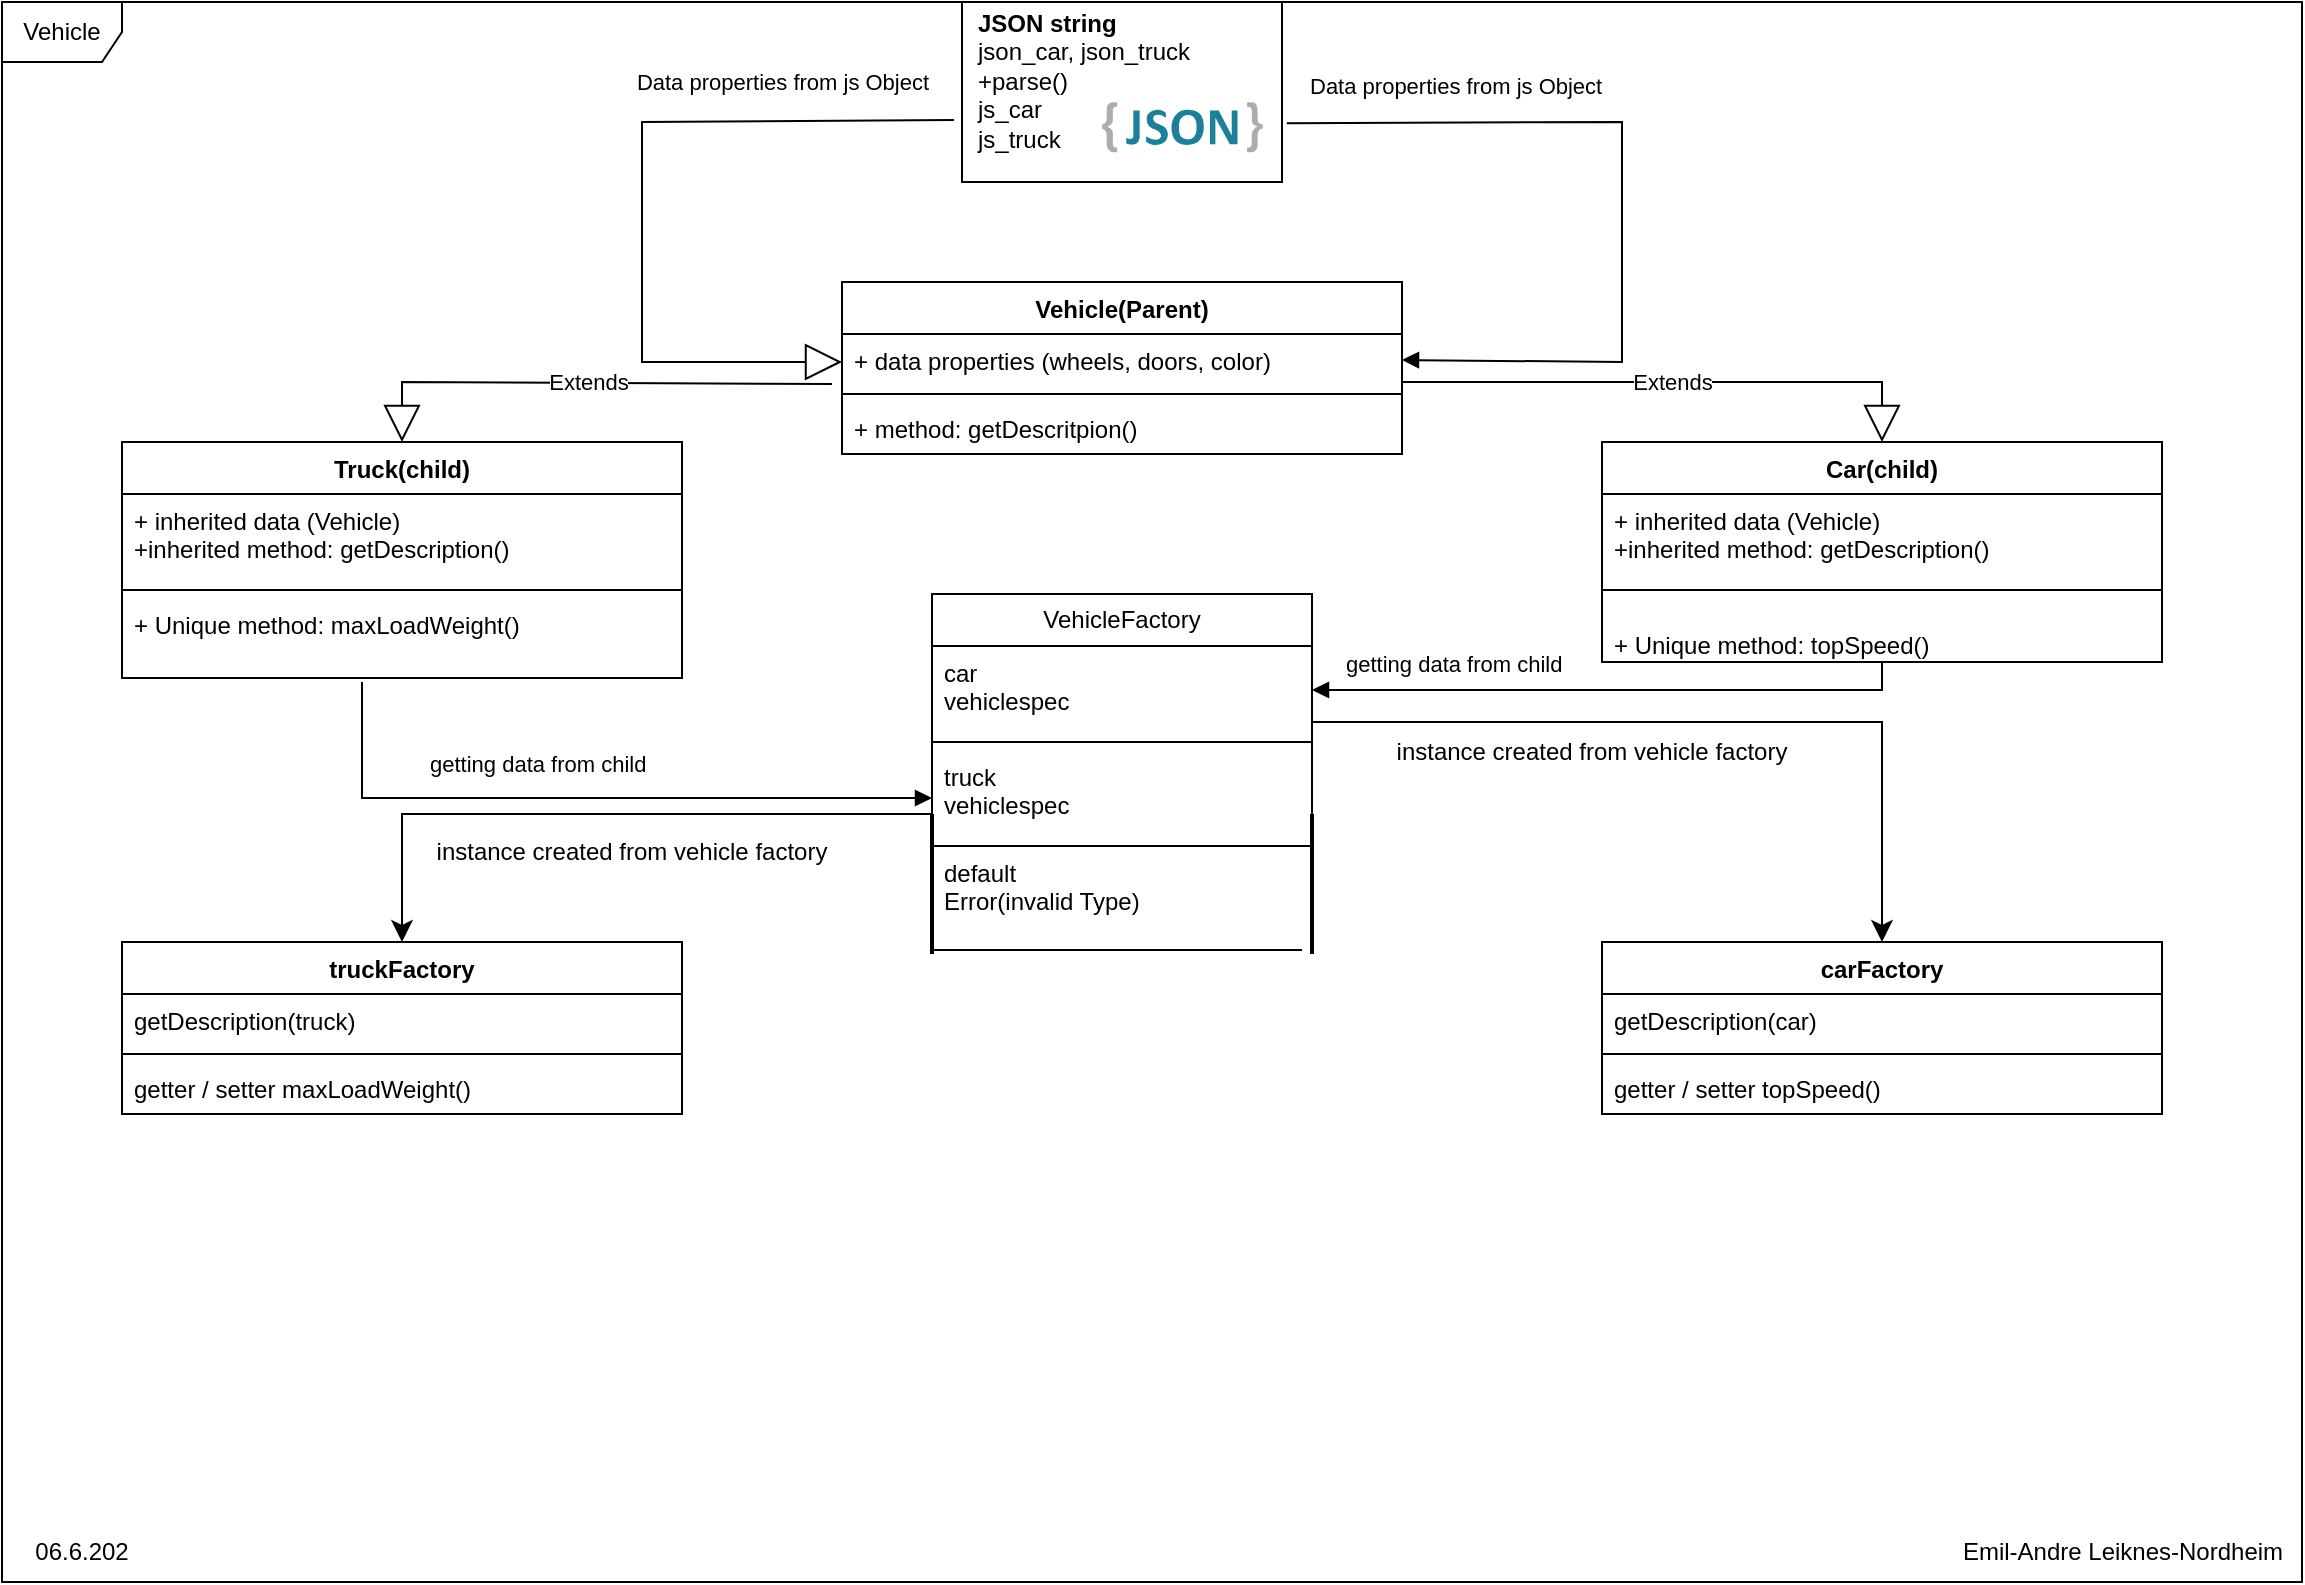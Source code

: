 <mxfile version="21.3.7" type="github">
  <diagram name="Page-1" id="SMyc1jWWTExecXFKZPhu">
    <mxGraphModel dx="1562" dy="829" grid="1" gridSize="10" guides="1" tooltips="1" connect="1" arrows="1" fold="1" page="1" pageScale="1" pageWidth="1169" pageHeight="827" math="0" shadow="0">
      <root>
        <mxCell id="0" />
        <mxCell id="1" parent="0" />
        <mxCell id="LIuhNu11e5iaM_F8qLs4-1" value="Truck(child)" style="swimlane;fontStyle=1;align=center;verticalAlign=top;childLayout=stackLayout;horizontal=1;startSize=26;horizontalStack=0;resizeParent=1;resizeParentMax=0;resizeLast=0;collapsible=1;marginBottom=0;whiteSpace=wrap;html=1;" parent="1" vertex="1">
          <mxGeometry x="70" y="230" width="280" height="118" as="geometry" />
        </mxCell>
        <mxCell id="LIuhNu11e5iaM_F8qLs4-2" value="+ inherited data (Vehicle)&lt;br&gt;+inherited method: getDescription()" style="text;strokeColor=none;fillColor=none;align=left;verticalAlign=top;spacingLeft=4;spacingRight=4;overflow=hidden;rotatable=0;points=[[0,0.5],[1,0.5]];portConstraint=eastwest;whiteSpace=wrap;html=1;" parent="LIuhNu11e5iaM_F8qLs4-1" vertex="1">
          <mxGeometry y="26" width="280" height="44" as="geometry" />
        </mxCell>
        <mxCell id="LIuhNu11e5iaM_F8qLs4-3" value="" style="line;strokeWidth=1;fillColor=none;align=left;verticalAlign=middle;spacingTop=-1;spacingLeft=3;spacingRight=3;rotatable=0;labelPosition=right;points=[];portConstraint=eastwest;strokeColor=inherit;" parent="LIuhNu11e5iaM_F8qLs4-1" vertex="1">
          <mxGeometry y="70" width="280" height="8" as="geometry" />
        </mxCell>
        <mxCell id="LIuhNu11e5iaM_F8qLs4-4" value="+ Unique method: maxLoadWeight()" style="text;strokeColor=none;fillColor=none;align=left;verticalAlign=top;spacingLeft=4;spacingRight=4;overflow=hidden;rotatable=0;points=[[0,0.5],[1,0.5]];portConstraint=eastwest;whiteSpace=wrap;html=1;" parent="LIuhNu11e5iaM_F8qLs4-1" vertex="1">
          <mxGeometry y="78" width="280" height="40" as="geometry" />
        </mxCell>
        <object label="VehicleFactory" id="LIuhNu11e5iaM_F8qLs4-5">
          <mxCell style="swimlane;fontStyle=0;childLayout=stackLayout;horizontal=1;startSize=26;fillColor=none;horizontalStack=0;resizeParent=1;resizeParentMax=0;resizeLast=0;collapsible=1;marginBottom=0;whiteSpace=wrap;html=1;" parent="1" vertex="1">
            <mxGeometry x="475" y="306" width="190" height="126" as="geometry">
              <mxRectangle x="520" y="80" width="100" height="30" as="alternateBounds" />
            </mxGeometry>
          </mxCell>
        </object>
        <mxCell id="LIuhNu11e5iaM_F8qLs4-6" value="car&lt;br&gt;vehiclespec" style="text;strokeColor=none;fillColor=none;align=left;verticalAlign=top;spacingLeft=4;spacingRight=4;overflow=hidden;rotatable=0;points=[[0,0.5],[1,0.5]];portConstraint=eastwest;whiteSpace=wrap;html=1;" parent="LIuhNu11e5iaM_F8qLs4-5" vertex="1">
          <mxGeometry y="26" width="190" height="44" as="geometry" />
        </mxCell>
        <mxCell id="LIuhNu11e5iaM_F8qLs4-22" value="" style="line;strokeWidth=1;fillColor=none;align=left;verticalAlign=middle;spacingTop=-1;spacingLeft=3;spacingRight=3;rotatable=0;labelPosition=right;points=[];portConstraint=eastwest;strokeColor=inherit;" parent="LIuhNu11e5iaM_F8qLs4-5" vertex="1">
          <mxGeometry y="70" width="190" height="8" as="geometry" />
        </mxCell>
        <mxCell id="LIuhNu11e5iaM_F8qLs4-8" value="truck&lt;br&gt;vehiclespec" style="text;strokeColor=none;fillColor=none;align=left;verticalAlign=top;spacingLeft=4;spacingRight=4;overflow=hidden;rotatable=0;points=[[0,0.5],[1,0.5]];portConstraint=eastwest;whiteSpace=wrap;html=1;" parent="LIuhNu11e5iaM_F8qLs4-5" vertex="1">
          <mxGeometry y="78" width="190" height="48" as="geometry" />
        </mxCell>
        <mxCell id="LIuhNu11e5iaM_F8qLs4-10" value="Car(child)" style="swimlane;fontStyle=1;align=center;verticalAlign=top;childLayout=stackLayout;horizontal=1;startSize=26;horizontalStack=0;resizeParent=1;resizeParentMax=0;resizeLast=0;collapsible=1;marginBottom=0;whiteSpace=wrap;html=1;" parent="1" vertex="1">
          <mxGeometry x="810" y="230" width="280" height="110" as="geometry" />
        </mxCell>
        <mxCell id="LIuhNu11e5iaM_F8qLs4-11" value="+ inherited data (Vehicle)&lt;br&gt;+inherited method: getDescription()" style="text;strokeColor=none;fillColor=none;align=left;verticalAlign=top;spacingLeft=4;spacingRight=4;overflow=hidden;rotatable=0;points=[[0,0.5],[1,0.5]];portConstraint=eastwest;whiteSpace=wrap;html=1;" parent="LIuhNu11e5iaM_F8qLs4-10" vertex="1">
          <mxGeometry y="26" width="280" height="34" as="geometry" />
        </mxCell>
        <mxCell id="LIuhNu11e5iaM_F8qLs4-12" value="" style="line;strokeWidth=1;fillColor=none;align=left;verticalAlign=middle;spacingTop=-1;spacingLeft=3;spacingRight=3;rotatable=0;labelPosition=right;points=[];portConstraint=eastwest;strokeColor=inherit;" parent="LIuhNu11e5iaM_F8qLs4-10" vertex="1">
          <mxGeometry y="60" width="280" height="28" as="geometry" />
        </mxCell>
        <mxCell id="LIuhNu11e5iaM_F8qLs4-13" value="+ Unique method: topSpeed()" style="text;strokeColor=none;fillColor=none;align=left;verticalAlign=top;spacingLeft=4;spacingRight=4;overflow=hidden;rotatable=0;points=[[0,0.5],[1,0.5]];portConstraint=eastwest;whiteSpace=wrap;html=1;" parent="LIuhNu11e5iaM_F8qLs4-10" vertex="1">
          <mxGeometry y="88" width="280" height="22" as="geometry" />
        </mxCell>
        <mxCell id="LIuhNu11e5iaM_F8qLs4-14" value="&lt;p style=&quot;margin:0px;margin-top:4px;text-align:center;text-decoration:underline;&quot;&gt;&lt;/p&gt;&lt;p style=&quot;margin:0px;margin-left:8px;&quot;&gt;&lt;b&gt;JSON string&amp;nbsp;&lt;/b&gt;&lt;/p&gt;&lt;p style=&quot;margin:0px;margin-left:8px;&quot;&gt;json_car, json_truck&lt;/p&gt;&lt;p style=&quot;margin:0px;margin-left:8px;&quot;&gt;+parse()&lt;/p&gt;&lt;p style=&quot;margin:0px;margin-left:8px;&quot;&gt;js_car&lt;/p&gt;&lt;p style=&quot;margin:0px;margin-left:8px;&quot;&gt;js_truck&lt;/p&gt;" style="verticalAlign=top;align=left;overflow=fill;fontSize=12;fontFamily=Helvetica;html=1;whiteSpace=wrap;" parent="1" vertex="1">
          <mxGeometry x="490" y="10" width="160" height="90" as="geometry" />
        </mxCell>
        <mxCell id="LIuhNu11e5iaM_F8qLs4-18" value="Vehicle(Parent)" style="swimlane;fontStyle=1;align=center;verticalAlign=top;childLayout=stackLayout;horizontal=1;startSize=26;horizontalStack=0;resizeParent=1;resizeParentMax=0;resizeLast=0;collapsible=1;marginBottom=0;whiteSpace=wrap;html=1;" parent="1" vertex="1">
          <mxGeometry x="430" y="150" width="280" height="86" as="geometry" />
        </mxCell>
        <mxCell id="LIuhNu11e5iaM_F8qLs4-19" value="+ data properties (wheels, doors, color)" style="text;strokeColor=none;fillColor=none;align=left;verticalAlign=top;spacingLeft=4;spacingRight=4;overflow=hidden;rotatable=0;points=[[0,0.5],[1,0.5]];portConstraint=eastwest;whiteSpace=wrap;html=1;" parent="LIuhNu11e5iaM_F8qLs4-18" vertex="1">
          <mxGeometry y="26" width="280" height="26" as="geometry" />
        </mxCell>
        <mxCell id="YU4RUOfyNSXPzYfreqy8-6" value="Extends" style="endArrow=block;endSize=16;endFill=0;html=1;rounded=0;entryX=0.5;entryY=0;entryDx=0;entryDy=0;" parent="LIuhNu11e5iaM_F8qLs4-18" target="LIuhNu11e5iaM_F8qLs4-1" edge="1">
          <mxGeometry width="160" relative="1" as="geometry">
            <mxPoint x="-5" y="51" as="sourcePoint" />
            <mxPoint x="155" y="51" as="targetPoint" />
            <Array as="points">
              <mxPoint x="-220" y="50" />
            </Array>
          </mxGeometry>
        </mxCell>
        <mxCell id="LIuhNu11e5iaM_F8qLs4-20" value="" style="line;strokeWidth=1;fillColor=none;align=left;verticalAlign=middle;spacingTop=-1;spacingLeft=3;spacingRight=3;rotatable=0;labelPosition=right;points=[];portConstraint=eastwest;strokeColor=inherit;" parent="LIuhNu11e5iaM_F8qLs4-18" vertex="1">
          <mxGeometry y="52" width="280" height="8" as="geometry" />
        </mxCell>
        <mxCell id="LIuhNu11e5iaM_F8qLs4-21" value="+ method: getDescritpion()" style="text;strokeColor=none;fillColor=none;align=left;verticalAlign=top;spacingLeft=4;spacingRight=4;overflow=hidden;rotatable=0;points=[[0,0.5],[1,0.5]];portConstraint=eastwest;whiteSpace=wrap;html=1;" parent="LIuhNu11e5iaM_F8qLs4-18" vertex="1">
          <mxGeometry y="60" width="280" height="26" as="geometry" />
        </mxCell>
        <mxCell id="LIuhNu11e5iaM_F8qLs4-23" value="default&lt;br&gt;Error(invalid Type)" style="text;strokeColor=none;fillColor=none;align=left;verticalAlign=top;spacingLeft=4;spacingRight=4;overflow=hidden;rotatable=0;points=[[0,0.5],[1,0.5]];portConstraint=eastwest;whiteSpace=wrap;html=1;" parent="1" vertex="1">
          <mxGeometry x="475" y="432" width="190" height="48" as="geometry" />
        </mxCell>
        <mxCell id="LIuhNu11e5iaM_F8qLs4-24" value="" style="line;strokeWidth=1;fillColor=none;align=left;verticalAlign=middle;spacingTop=-1;spacingLeft=3;spacingRight=3;rotatable=0;labelPosition=right;points=[];portConstraint=eastwest;strokeColor=inherit;" parent="1" vertex="1">
          <mxGeometry x="475" y="480" width="185" height="8" as="geometry" />
        </mxCell>
        <mxCell id="LIuhNu11e5iaM_F8qLs4-25" value="" style="line;strokeWidth=2;direction=south;html=1;" parent="1" vertex="1">
          <mxGeometry x="470" y="416" width="10" height="70" as="geometry" />
        </mxCell>
        <mxCell id="YU4RUOfyNSXPzYfreqy8-1" value="" style="line;strokeWidth=2;direction=south;html=1;" parent="1" vertex="1">
          <mxGeometry x="660" y="416" width="10" height="70" as="geometry" />
        </mxCell>
        <mxCell id="YU4RUOfyNSXPzYfreqy8-2" value="" style="dashed=0;outlineConnect=0;html=1;align=center;labelPosition=center;verticalLabelPosition=bottom;verticalAlign=top;shape=mxgraph.weblogos.json_2" parent="1" vertex="1">
          <mxGeometry x="560" y="60" width="80.4" height="25.2" as="geometry" />
        </mxCell>
        <mxCell id="YU4RUOfyNSXPzYfreqy8-3" value="Data properties from js Object" style="endArrow=block;endSize=16;endFill=0;html=1;rounded=0;exitX=-0.025;exitY=0.656;exitDx=0;exitDy=0;exitPerimeter=0;" parent="1" source="LIuhNu11e5iaM_F8qLs4-14" edge="1">
          <mxGeometry x="-0.543" y="-20" width="160" relative="1" as="geometry">
            <mxPoint x="270" y="190" as="sourcePoint" />
            <mxPoint x="430" y="190" as="targetPoint" />
            <Array as="points">
              <mxPoint x="330" y="70" />
              <mxPoint x="330" y="190" />
            </Array>
            <mxPoint as="offset" />
          </mxGeometry>
        </mxCell>
        <mxCell id="YU4RUOfyNSXPzYfreqy8-4" value="Data properties from js Object" style="html=1;verticalAlign=bottom;labelBackgroundColor=none;endArrow=block;endFill=1;endSize=6;align=left;rounded=0;entryX=1;entryY=0.5;entryDx=0;entryDy=0;exitX=1.015;exitY=0.673;exitDx=0;exitDy=0;exitPerimeter=0;" parent="1" source="LIuhNu11e5iaM_F8qLs4-14" target="LIuhNu11e5iaM_F8qLs4-19" edge="1">
          <mxGeometry x="-0.949" y="10" relative="1" as="geometry">
            <mxPoint x="660" y="70" as="sourcePoint" />
            <mxPoint x="930" y="140" as="targetPoint" />
            <Array as="points">
              <mxPoint x="820" y="70" />
              <mxPoint x="820" y="190" />
            </Array>
            <mxPoint as="offset" />
          </mxGeometry>
        </mxCell>
        <mxCell id="YU4RUOfyNSXPzYfreqy8-5" value="Extends" style="endArrow=block;endSize=16;endFill=0;html=1;rounded=0;entryX=0.5;entryY=0;entryDx=0;entryDy=0;" parent="1" target="LIuhNu11e5iaM_F8qLs4-10" edge="1">
          <mxGeometry width="160" relative="1" as="geometry">
            <mxPoint x="710" y="200" as="sourcePoint" />
            <mxPoint x="960" y="200" as="targetPoint" />
            <Array as="points">
              <mxPoint x="950" y="200" />
            </Array>
          </mxGeometry>
        </mxCell>
        <mxCell id="YU4RUOfyNSXPzYfreqy8-7" value="getting data from child" style="html=1;verticalAlign=bottom;labelBackgroundColor=none;endArrow=block;endFill=1;endSize=6;align=left;rounded=0;entryX=0;entryY=0.5;entryDx=0;entryDy=0;" parent="1" target="LIuhNu11e5iaM_F8qLs4-8" edge="1">
          <mxGeometry x="-0.474" y="8" relative="1" as="geometry">
            <mxPoint x="190" y="350" as="sourcePoint" />
            <mxPoint x="350" y="330" as="targetPoint" />
            <Array as="points">
              <mxPoint x="190" y="408" />
            </Array>
            <mxPoint as="offset" />
          </mxGeometry>
        </mxCell>
        <mxCell id="YU4RUOfyNSXPzYfreqy8-8" value="getting data from child" style="html=1;verticalAlign=bottom;labelBackgroundColor=none;endArrow=block;endFill=1;endSize=6;align=left;rounded=0;entryX=1;entryY=0.5;entryDx=0;entryDy=0;" parent="1" target="LIuhNu11e5iaM_F8qLs4-6" edge="1">
          <mxGeometry x="0.898" y="-4" relative="1" as="geometry">
            <mxPoint x="950" y="340" as="sourcePoint" />
            <mxPoint x="960" y="400" as="targetPoint" />
            <Array as="points">
              <mxPoint x="950" y="354" />
            </Array>
            <mxPoint as="offset" />
          </mxGeometry>
        </mxCell>
        <mxCell id="YU4RUOfyNSXPzYfreqy8-9" value="carFactory" style="swimlane;fontStyle=1;align=center;verticalAlign=top;childLayout=stackLayout;horizontal=1;startSize=26;horizontalStack=0;resizeParent=1;resizeParentMax=0;resizeLast=0;collapsible=1;marginBottom=0;whiteSpace=wrap;html=1;" parent="1" vertex="1">
          <mxGeometry x="810" y="480" width="280" height="86" as="geometry" />
        </mxCell>
        <mxCell id="YU4RUOfyNSXPzYfreqy8-10" value="getDescription(car)" style="text;strokeColor=none;fillColor=none;align=left;verticalAlign=top;spacingLeft=4;spacingRight=4;overflow=hidden;rotatable=0;points=[[0,0.5],[1,0.5]];portConstraint=eastwest;whiteSpace=wrap;html=1;" parent="YU4RUOfyNSXPzYfreqy8-9" vertex="1">
          <mxGeometry y="26" width="280" height="26" as="geometry" />
        </mxCell>
        <mxCell id="YU4RUOfyNSXPzYfreqy8-11" value="" style="line;strokeWidth=1;fillColor=none;align=left;verticalAlign=middle;spacingTop=-1;spacingLeft=3;spacingRight=3;rotatable=0;labelPosition=right;points=[];portConstraint=eastwest;strokeColor=inherit;" parent="YU4RUOfyNSXPzYfreqy8-9" vertex="1">
          <mxGeometry y="52" width="280" height="8" as="geometry" />
        </mxCell>
        <mxCell id="YU4RUOfyNSXPzYfreqy8-12" value="getter / setter topSpeed()" style="text;strokeColor=none;fillColor=none;align=left;verticalAlign=top;spacingLeft=4;spacingRight=4;overflow=hidden;rotatable=0;points=[[0,0.5],[1,0.5]];portConstraint=eastwest;whiteSpace=wrap;html=1;" parent="YU4RUOfyNSXPzYfreqy8-9" vertex="1">
          <mxGeometry y="60" width="280" height="26" as="geometry" />
        </mxCell>
        <mxCell id="YU4RUOfyNSXPzYfreqy8-13" value="truckFactory" style="swimlane;fontStyle=1;align=center;verticalAlign=top;childLayout=stackLayout;horizontal=1;startSize=26;horizontalStack=0;resizeParent=1;resizeParentMax=0;resizeLast=0;collapsible=1;marginBottom=0;whiteSpace=wrap;html=1;" parent="1" vertex="1">
          <mxGeometry x="70" y="480" width="280" height="86" as="geometry" />
        </mxCell>
        <mxCell id="YU4RUOfyNSXPzYfreqy8-14" value="getDescription(truck)" style="text;strokeColor=none;fillColor=none;align=left;verticalAlign=top;spacingLeft=4;spacingRight=4;overflow=hidden;rotatable=0;points=[[0,0.5],[1,0.5]];portConstraint=eastwest;whiteSpace=wrap;html=1;" parent="YU4RUOfyNSXPzYfreqy8-13" vertex="1">
          <mxGeometry y="26" width="280" height="26" as="geometry" />
        </mxCell>
        <mxCell id="YU4RUOfyNSXPzYfreqy8-15" value="" style="line;strokeWidth=1;fillColor=none;align=left;verticalAlign=middle;spacingTop=-1;spacingLeft=3;spacingRight=3;rotatable=0;labelPosition=right;points=[];portConstraint=eastwest;strokeColor=inherit;" parent="YU4RUOfyNSXPzYfreqy8-13" vertex="1">
          <mxGeometry y="52" width="280" height="8" as="geometry" />
        </mxCell>
        <mxCell id="YU4RUOfyNSXPzYfreqy8-16" value="getter / setter maxLoadWeight()" style="text;strokeColor=none;fillColor=none;align=left;verticalAlign=top;spacingLeft=4;spacingRight=4;overflow=hidden;rotatable=0;points=[[0,0.5],[1,0.5]];portConstraint=eastwest;whiteSpace=wrap;html=1;" parent="YU4RUOfyNSXPzYfreqy8-13" vertex="1">
          <mxGeometry y="60" width="280" height="26" as="geometry" />
        </mxCell>
        <mxCell id="YU4RUOfyNSXPzYfreqy8-17" value="" style="edgeStyle=segmentEdgeStyle;endArrow=classic;html=1;curved=0;rounded=0;endSize=8;startSize=8;entryX=0.5;entryY=0;entryDx=0;entryDy=0;" parent="1" target="YU4RUOfyNSXPzYfreqy8-9" edge="1">
          <mxGeometry width="50" height="50" relative="1" as="geometry">
            <mxPoint x="665" y="370" as="sourcePoint" />
            <mxPoint x="715" y="320" as="targetPoint" />
          </mxGeometry>
        </mxCell>
        <mxCell id="YU4RUOfyNSXPzYfreqy8-18" value="" style="edgeStyle=segmentEdgeStyle;endArrow=classic;html=1;curved=0;rounded=0;endSize=8;startSize=8;entryX=0.5;entryY=0;entryDx=0;entryDy=0;exitX=0;exitY=0.5;exitDx=0;exitDy=0;exitPerimeter=0;" parent="1" source="LIuhNu11e5iaM_F8qLs4-25" target="YU4RUOfyNSXPzYfreqy8-13" edge="1">
          <mxGeometry width="50" height="50" relative="1" as="geometry">
            <mxPoint x="470" y="420" as="sourcePoint" />
            <mxPoint x="520" y="370" as="targetPoint" />
          </mxGeometry>
        </mxCell>
        <mxCell id="YU4RUOfyNSXPzYfreqy8-19" value="instance created from vehicle factory" style="text;html=1;strokeColor=none;fillColor=none;align=center;verticalAlign=middle;whiteSpace=wrap;rounded=0;" parent="1" vertex="1">
          <mxGeometry x="220" y="420" width="210" height="30" as="geometry" />
        </mxCell>
        <mxCell id="YU4RUOfyNSXPzYfreqy8-20" value="instance created from vehicle factory" style="text;html=1;strokeColor=none;fillColor=none;align=center;verticalAlign=middle;whiteSpace=wrap;rounded=0;" parent="1" vertex="1">
          <mxGeometry x="700" y="370" width="210" height="30" as="geometry" />
        </mxCell>
        <mxCell id="YU4RUOfyNSXPzYfreqy8-24" value="Vehicle" style="shape=umlFrame;whiteSpace=wrap;html=1;pointerEvents=0;" parent="1" vertex="1">
          <mxGeometry x="10" y="10" width="1150" height="790" as="geometry" />
        </mxCell>
        <mxCell id="YU4RUOfyNSXPzYfreqy8-25" value="06.6.202" style="text;strokeColor=none;align=center;fillColor=none;html=1;verticalAlign=middle;whiteSpace=wrap;rounded=0;" parent="1" vertex="1">
          <mxGeometry x="20" y="770" width="60" height="30" as="geometry" />
        </mxCell>
        <mxCell id="YU4RUOfyNSXPzYfreqy8-26" value="Emil-Andre Leiknes-Nordheim" style="text;html=1;align=center;verticalAlign=middle;resizable=0;points=[];autosize=1;strokeColor=none;fillColor=none;" parent="1" vertex="1">
          <mxGeometry x="980" y="770" width="180" height="30" as="geometry" />
        </mxCell>
      </root>
    </mxGraphModel>
  </diagram>
</mxfile>
